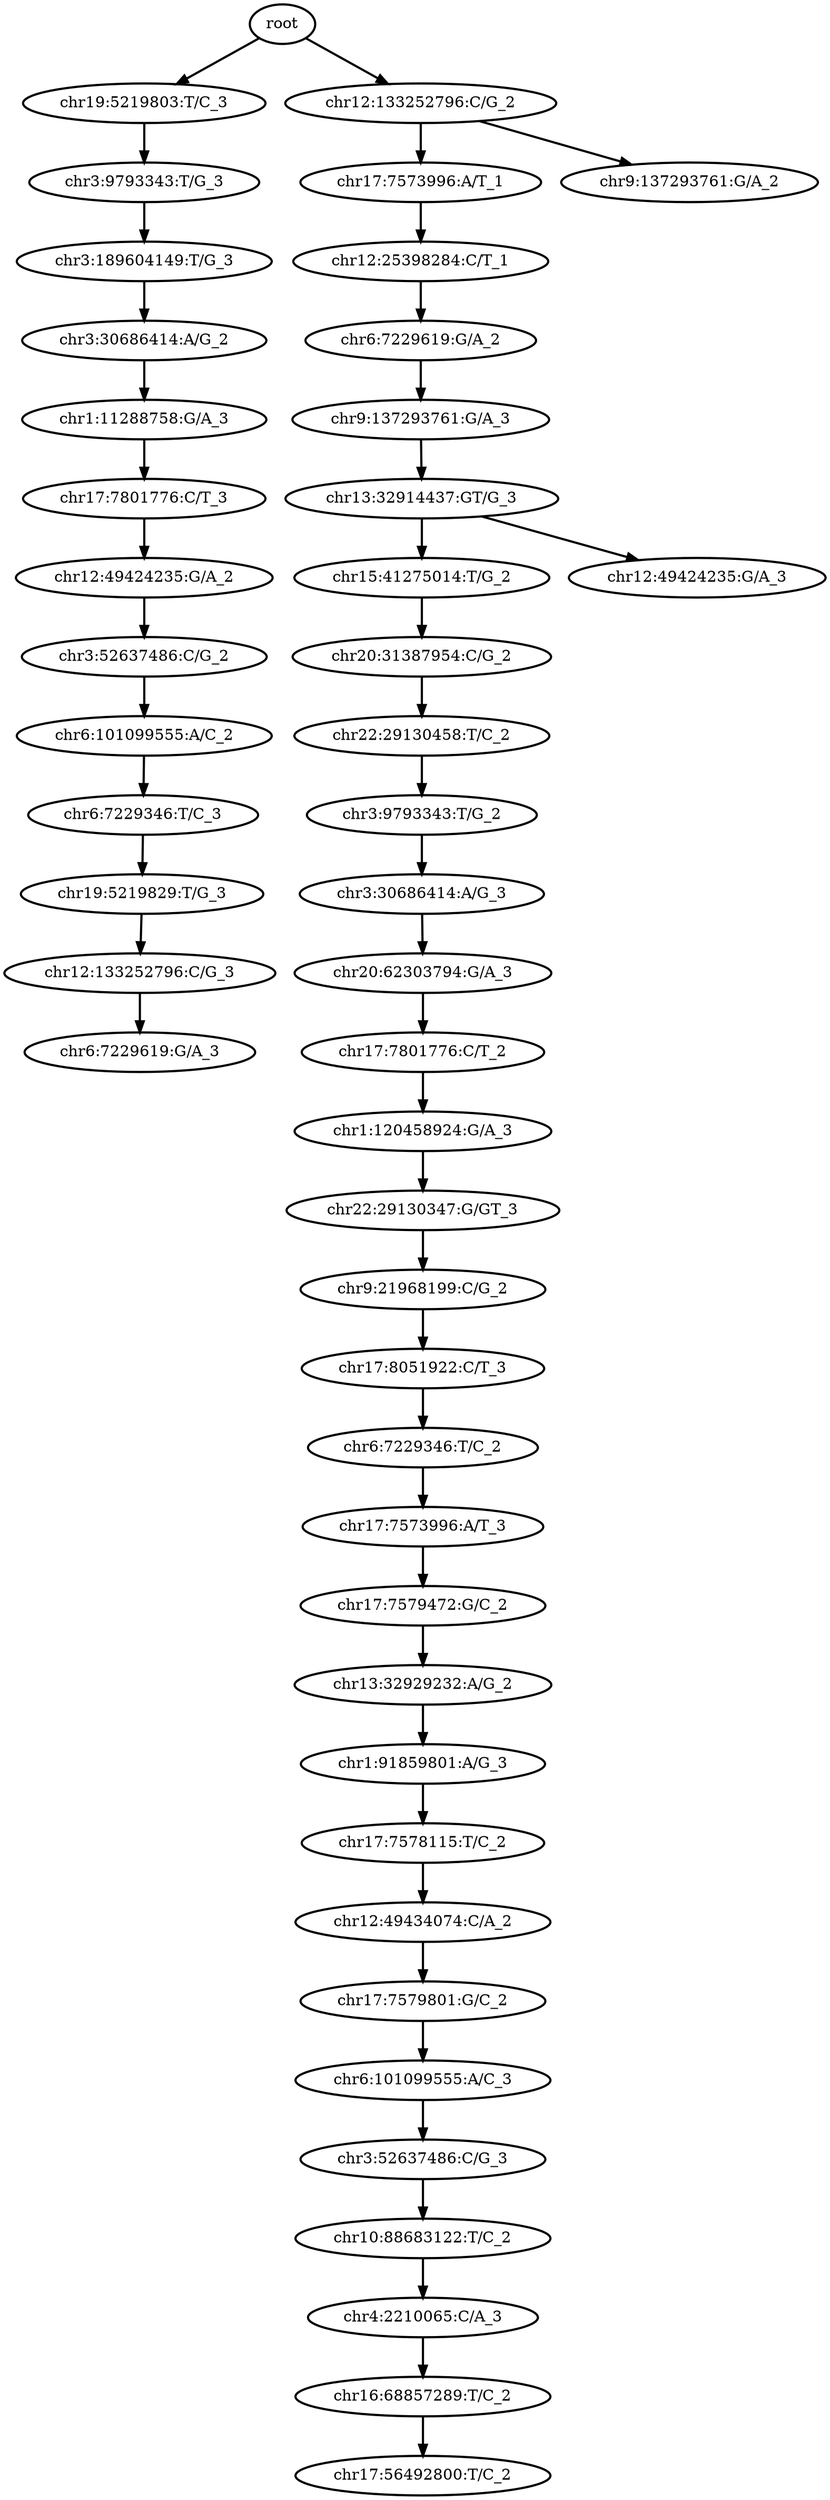 digraph N {
	overlap="false"
	rankdir="TB"
	0 [label="root", style="bold"];
	1 [label="chr19:5219803:T/C_3", style="bold"];
	2 [label="chr3:9793343:T/G_3", style="bold"];
	3 [label="chr3:189604149:T/G_3", style="bold"];
	4 [label="chr3:30686414:A/G_2", style="bold"];
	5 [label="chr1:11288758:G/A_3", style="bold"];
	6 [label="chr17:7801776:C/T_3", style="bold"];
	7 [label="chr12:49424235:G/A_2", style="bold"];
	8 [label="chr3:52637486:C/G_2", style="bold"];
	9 [label="chr6:101099555:A/C_2", style="bold"];
	10 [label="chr6:7229346:T/C_3", style="bold"];
	11 [label="chr19:5219829:T/G_3", style="bold"];
	12 [label="chr12:133252796:C/G_3", style="bold"];
	13 [label="chr6:7229619:G/A_3", style="bold"];
	14 [label="chr12:133252796:C/G_2", style="bold"];
	15 [label="chr17:7573996:A/T_1", style="bold"];
	16 [label="chr12:25398284:C/T_1", style="bold"];
	17 [label="chr6:7229619:G/A_2", style="bold"];
	18 [label="chr9:137293761:G/A_3", style="bold"];
	19 [label="chr13:32914437:GT/G_3", style="bold"];
	20 [label="chr15:41275014:T/G_2", style="bold"];
	21 [label="chr20:31387954:C/G_2", style="bold"];
	22 [label="chr22:29130458:T/C_2", style="bold"];
	23 [label="chr3:9793343:T/G_2", style="bold"];
	24 [label="chr3:30686414:A/G_3", style="bold"];
	25 [label="chr20:62303794:G/A_3", style="bold"];
	26 [label="chr17:7801776:C/T_2", style="bold"];
	27 [label="chr1:120458924:G/A_3", style="bold"];
	28 [label="chr22:29130347:G/GT_3", style="bold"];
	29 [label="chr9:21968199:C/G_2", style="bold"];
	30 [label="chr17:8051922:C/T_3", style="bold"];
	31 [label="chr6:7229346:T/C_2", style="bold"];
	32 [label="chr17:7573996:A/T_3", style="bold"];
	33 [label="chr17:7579472:G/C_2", style="bold"];
	34 [label="chr13:32929232:A/G_2", style="bold"];
	35 [label="chr1:91859801:A/G_3", style="bold"];
	36 [label="chr17:7578115:T/C_2", style="bold"];
	37 [label="chr12:49434074:C/A_2", style="bold"];
	38 [label="chr17:7579801:G/C_2", style="bold"];
	39 [label="chr6:101099555:A/C_3", style="bold"];
	40 [label="chr3:52637486:C/G_3", style="bold"];
	41 [label="chr10:88683122:T/C_2", style="bold"];
	42 [label="chr4:2210065:C/A_3", style="bold"];
	43 [label="chr16:68857289:T/C_2", style="bold"];
	44 [label="chr17:56492800:T/C_2", style="bold"];
	45 [label="chr12:49424235:G/A_3", style="bold"];
	46 [label="chr9:137293761:G/A_2", style="bold"];
	0 -> 1 [style="bold"];
	0 -> 14 [style="bold"];
	1 -> 2 [style="bold"];
	2 -> 3 [style="bold"];
	3 -> 4 [style="bold"];
	4 -> 5 [style="bold"];
	5 -> 6 [style="bold"];
	6 -> 7 [style="bold"];
	7 -> 8 [style="bold"];
	8 -> 9 [style="bold"];
	9 -> 10 [style="bold"];
	10 -> 11 [style="bold"];
	11 -> 12 [style="bold"];
	12 -> 13 [style="bold"];
	14 -> 15 [style="bold"];
	14 -> 46 [style="bold"];
	15 -> 16 [style="bold"];
	16 -> 17 [style="bold"];
	17 -> 18 [style="bold"];
	18 -> 19 [style="bold"];
	19 -> 20 [style="bold"];
	19 -> 45 [style="bold"];
	20 -> 21 [style="bold"];
	21 -> 22 [style="bold"];
	22 -> 23 [style="bold"];
	23 -> 24 [style="bold"];
	24 -> 25 [style="bold"];
	25 -> 26 [style="bold"];
	26 -> 27 [style="bold"];
	27 -> 28 [style="bold"];
	28 -> 29 [style="bold"];
	29 -> 30 [style="bold"];
	30 -> 31 [style="bold"];
	31 -> 32 [style="bold"];
	32 -> 33 [style="bold"];
	33 -> 34 [style="bold"];
	34 -> 35 [style="bold"];
	35 -> 36 [style="bold"];
	36 -> 37 [style="bold"];
	37 -> 38 [style="bold"];
	38 -> 39 [style="bold"];
	39 -> 40 [style="bold"];
	40 -> 41 [style="bold"];
	41 -> 42 [style="bold"];
	42 -> 43 [style="bold"];
	43 -> 44 [style="bold"];
}